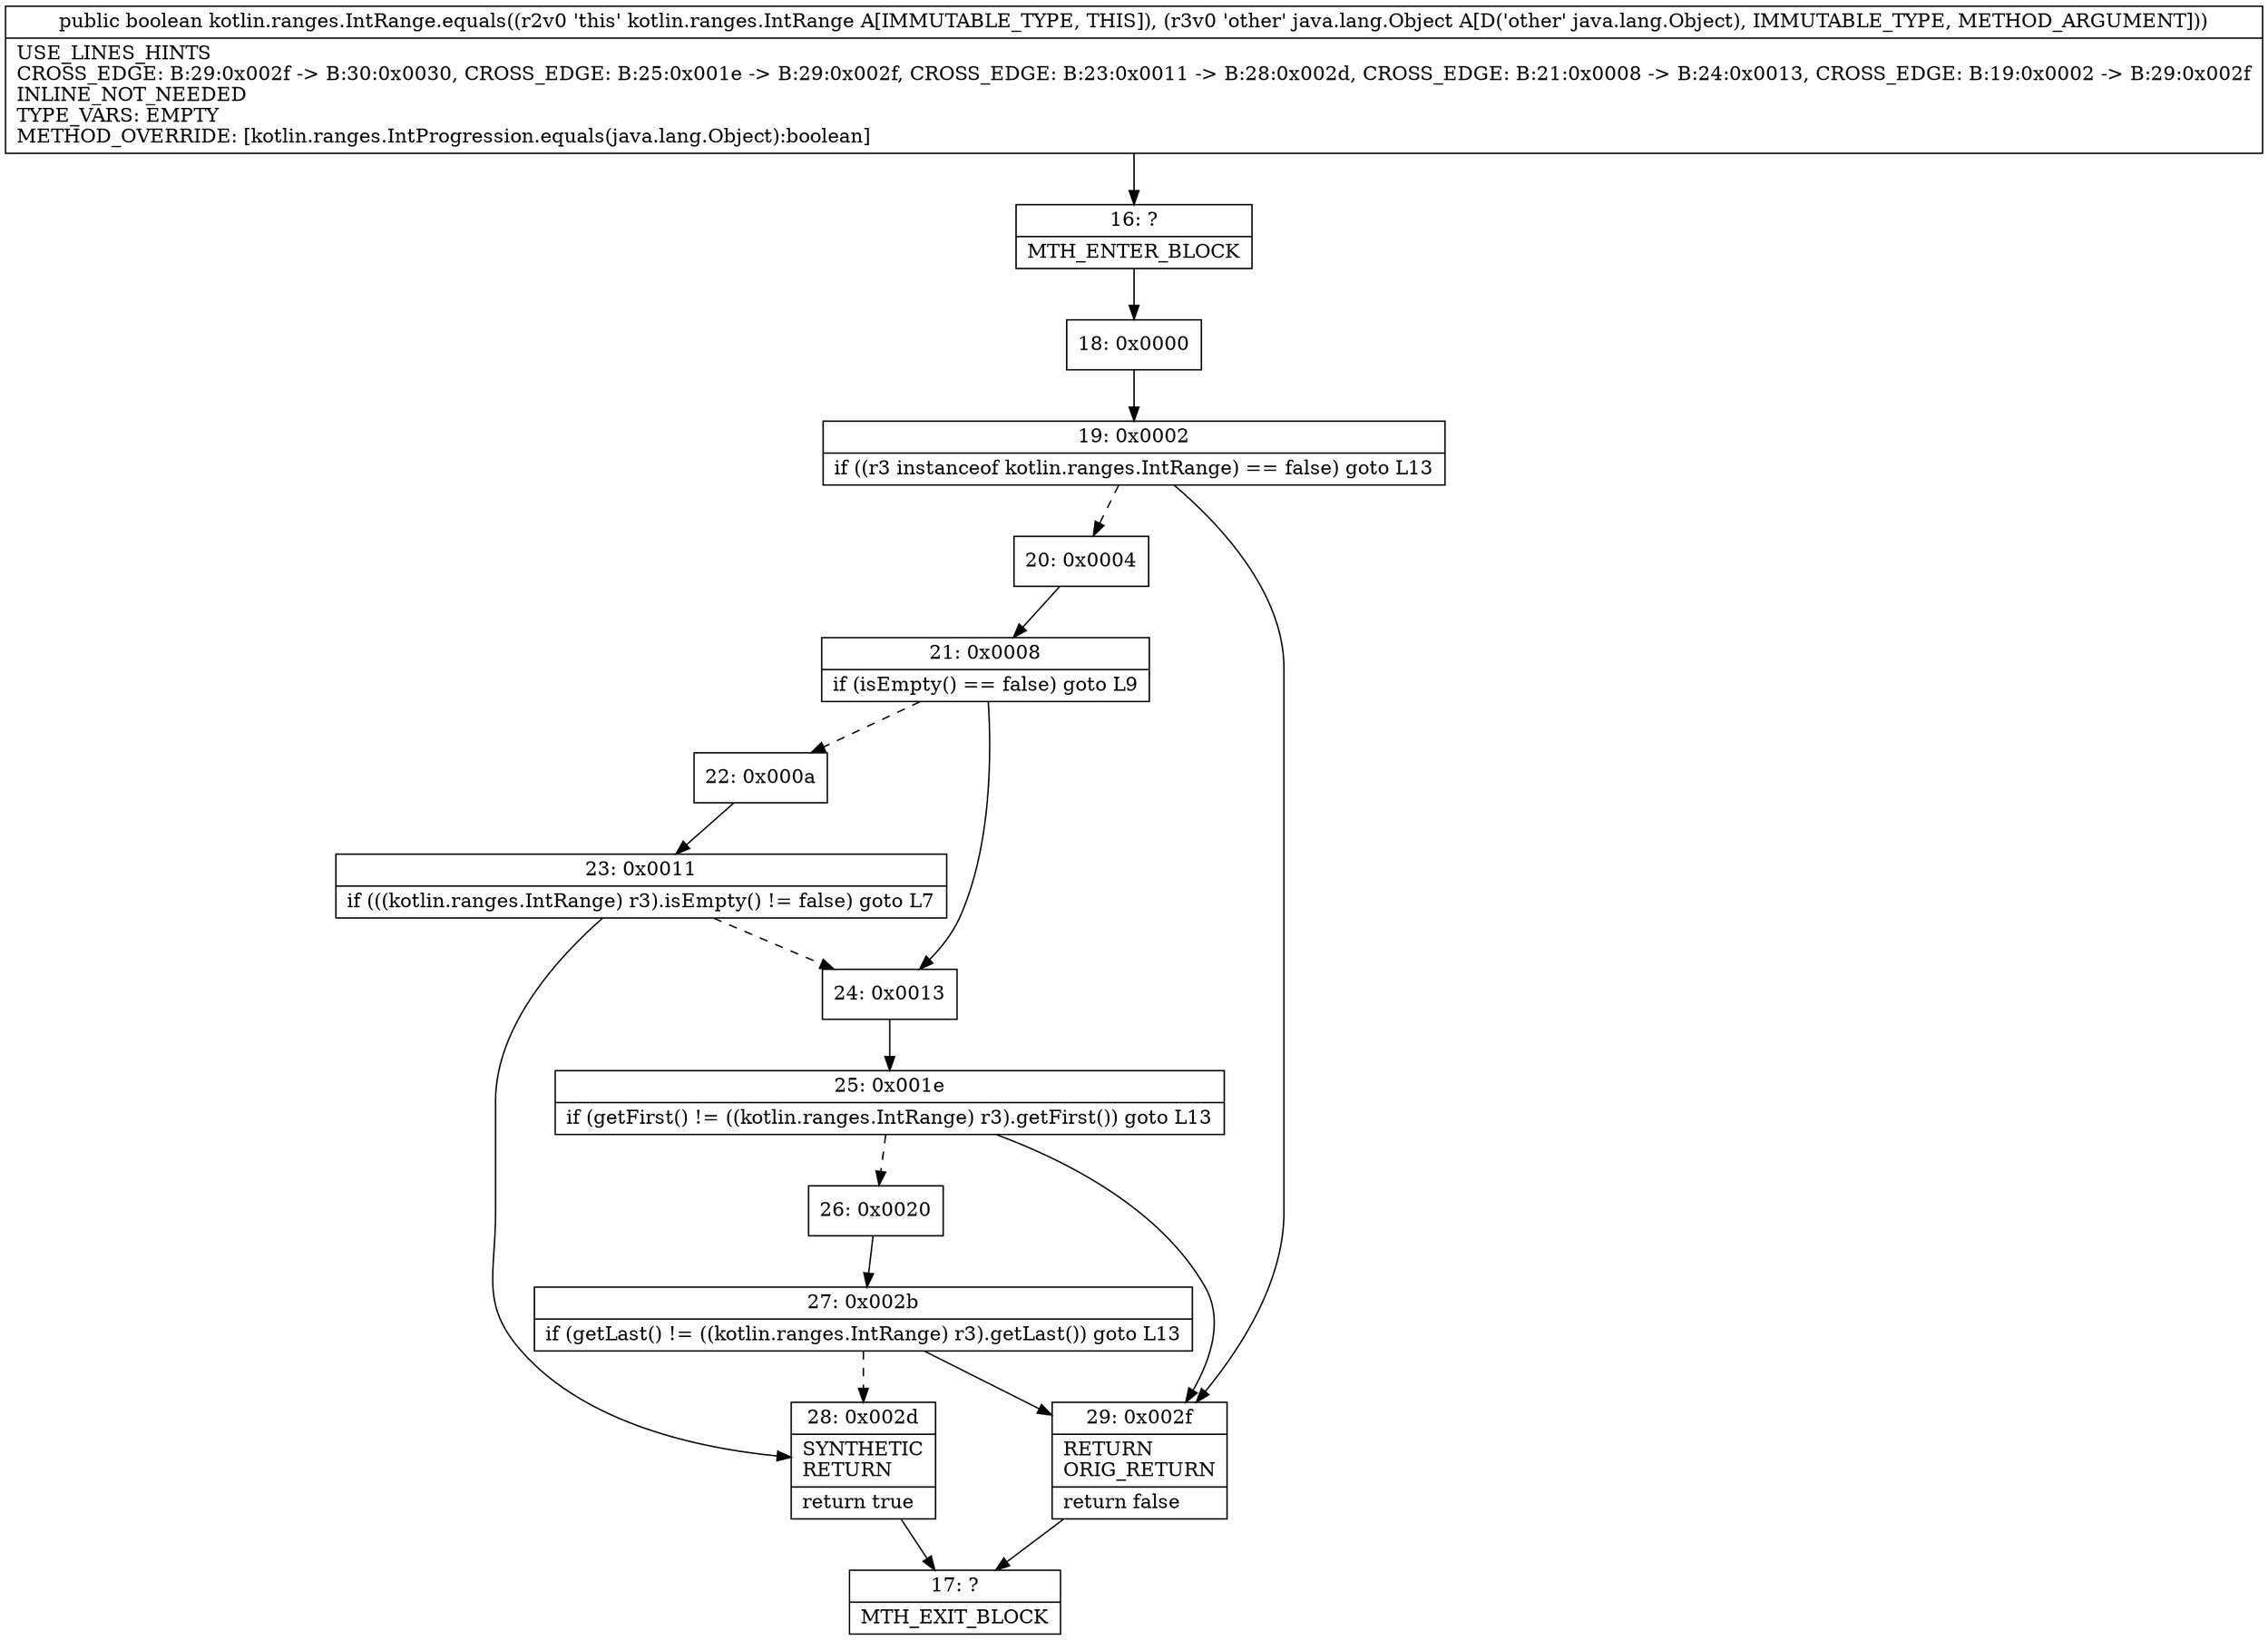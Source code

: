 digraph "CFG forkotlin.ranges.IntRange.equals(Ljava\/lang\/Object;)Z" {
Node_16 [shape=record,label="{16\:\ ?|MTH_ENTER_BLOCK\l}"];
Node_18 [shape=record,label="{18\:\ 0x0000}"];
Node_19 [shape=record,label="{19\:\ 0x0002|if ((r3 instanceof kotlin.ranges.IntRange) == false) goto L13\l}"];
Node_20 [shape=record,label="{20\:\ 0x0004}"];
Node_21 [shape=record,label="{21\:\ 0x0008|if (isEmpty() == false) goto L9\l}"];
Node_22 [shape=record,label="{22\:\ 0x000a}"];
Node_23 [shape=record,label="{23\:\ 0x0011|if (((kotlin.ranges.IntRange) r3).isEmpty() != false) goto L7\l}"];
Node_28 [shape=record,label="{28\:\ 0x002d|SYNTHETIC\lRETURN\l|return true\l}"];
Node_17 [shape=record,label="{17\:\ ?|MTH_EXIT_BLOCK\l}"];
Node_24 [shape=record,label="{24\:\ 0x0013}"];
Node_25 [shape=record,label="{25\:\ 0x001e|if (getFirst() != ((kotlin.ranges.IntRange) r3).getFirst()) goto L13\l}"];
Node_26 [shape=record,label="{26\:\ 0x0020}"];
Node_27 [shape=record,label="{27\:\ 0x002b|if (getLast() != ((kotlin.ranges.IntRange) r3).getLast()) goto L13\l}"];
Node_29 [shape=record,label="{29\:\ 0x002f|RETURN\lORIG_RETURN\l|return false\l}"];
MethodNode[shape=record,label="{public boolean kotlin.ranges.IntRange.equals((r2v0 'this' kotlin.ranges.IntRange A[IMMUTABLE_TYPE, THIS]), (r3v0 'other' java.lang.Object A[D('other' java.lang.Object), IMMUTABLE_TYPE, METHOD_ARGUMENT]))  | USE_LINES_HINTS\lCROSS_EDGE: B:29:0x002f \-\> B:30:0x0030, CROSS_EDGE: B:25:0x001e \-\> B:29:0x002f, CROSS_EDGE: B:23:0x0011 \-\> B:28:0x002d, CROSS_EDGE: B:21:0x0008 \-\> B:24:0x0013, CROSS_EDGE: B:19:0x0002 \-\> B:29:0x002f\lINLINE_NOT_NEEDED\lTYPE_VARS: EMPTY\lMETHOD_OVERRIDE: [kotlin.ranges.IntProgression.equals(java.lang.Object):boolean]\l}"];
MethodNode -> Node_16;Node_16 -> Node_18;
Node_18 -> Node_19;
Node_19 -> Node_20[style=dashed];
Node_19 -> Node_29;
Node_20 -> Node_21;
Node_21 -> Node_22[style=dashed];
Node_21 -> Node_24;
Node_22 -> Node_23;
Node_23 -> Node_24[style=dashed];
Node_23 -> Node_28;
Node_28 -> Node_17;
Node_24 -> Node_25;
Node_25 -> Node_26[style=dashed];
Node_25 -> Node_29;
Node_26 -> Node_27;
Node_27 -> Node_28[style=dashed];
Node_27 -> Node_29;
Node_29 -> Node_17;
}

